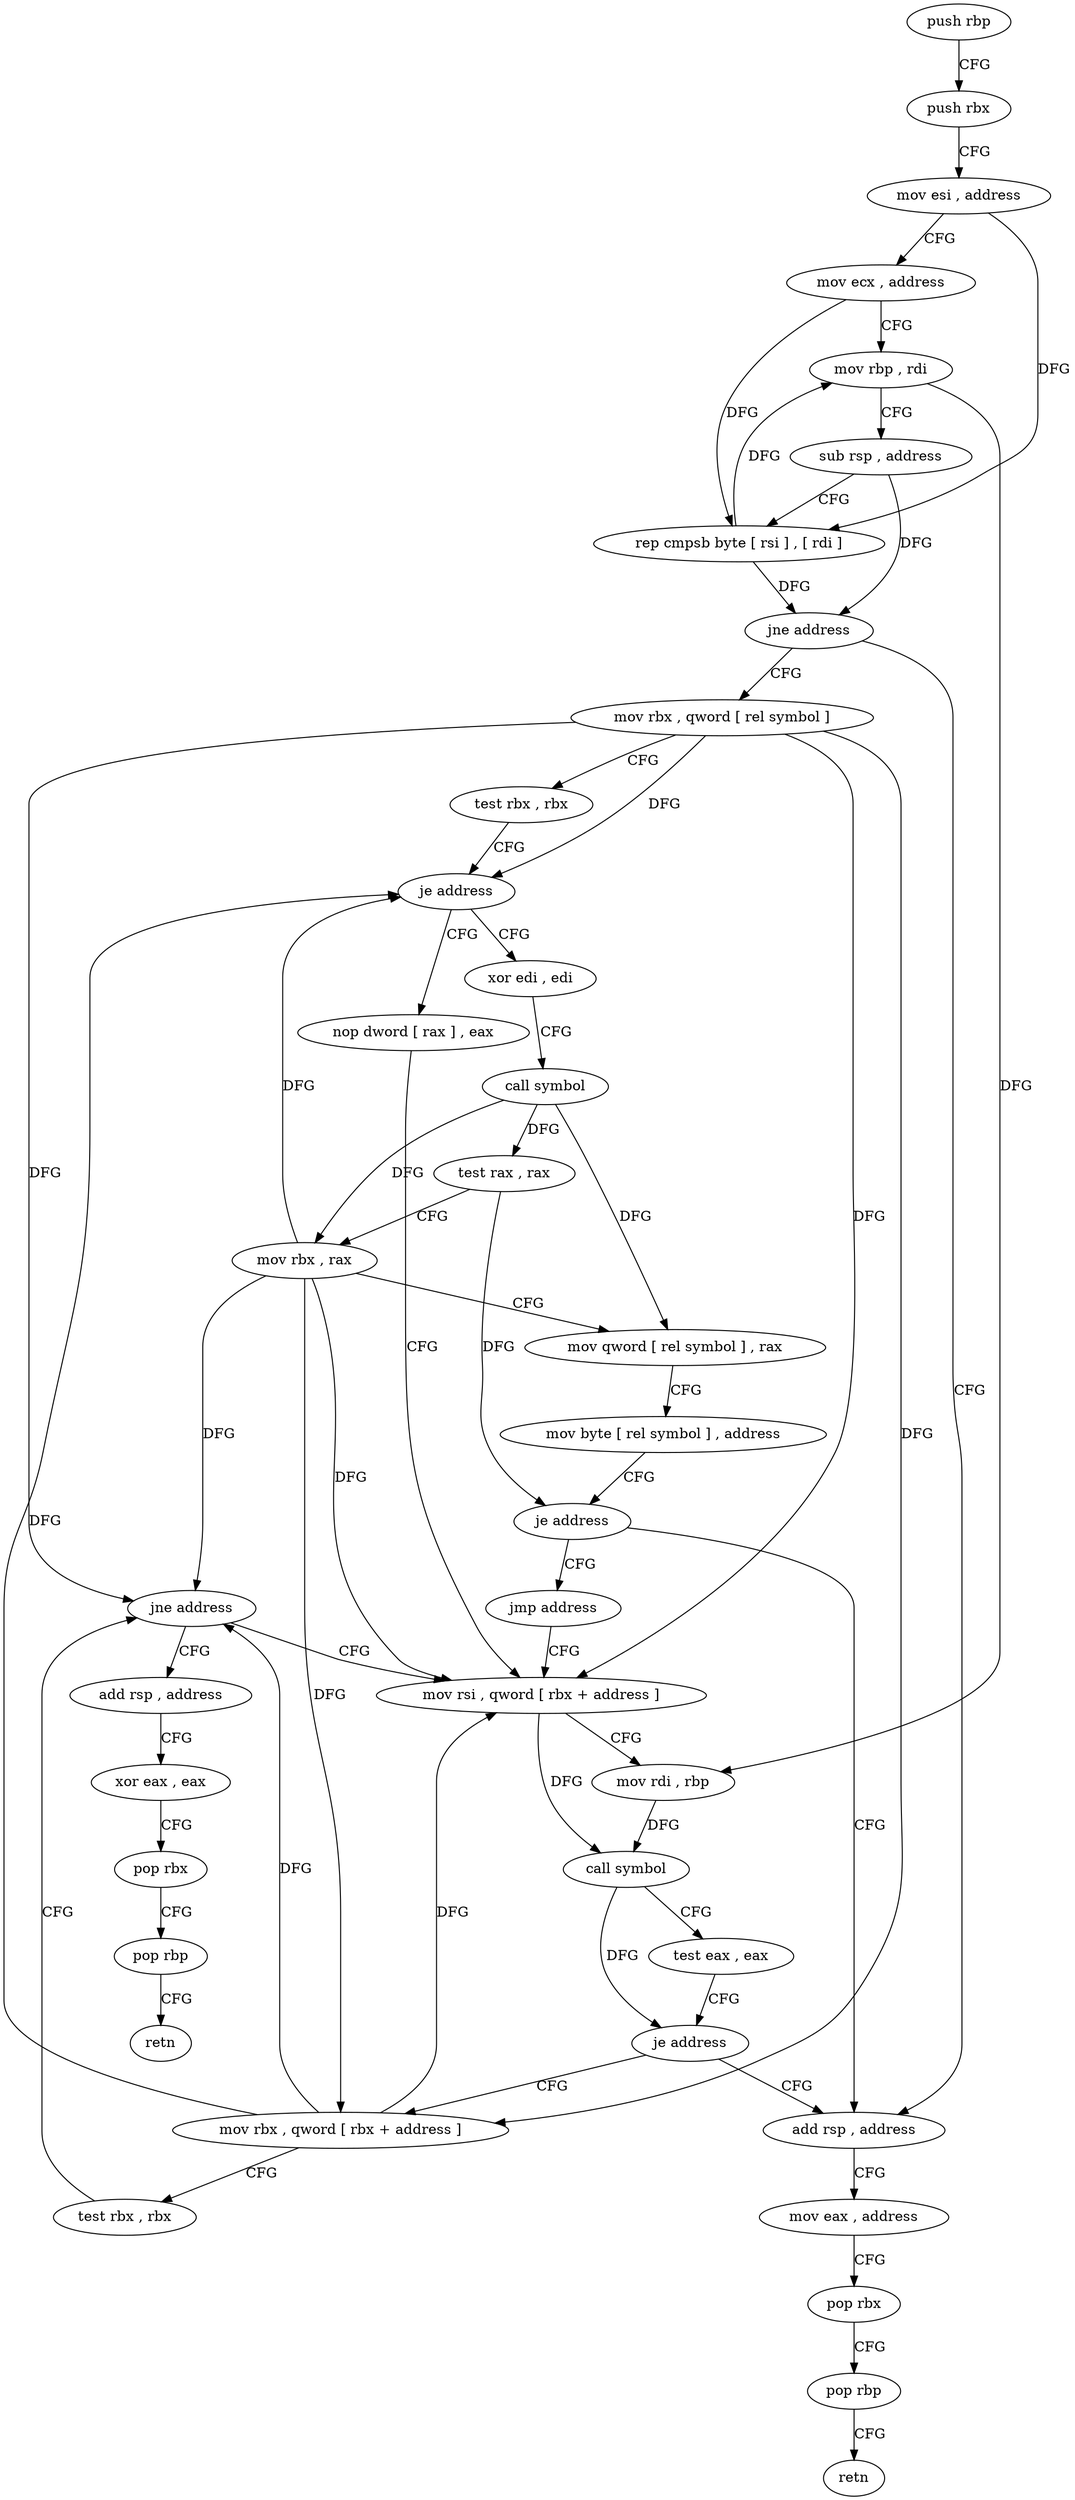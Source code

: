 digraph "func" {
"4258576" [label = "push rbp" ]
"4258577" [label = "push rbx" ]
"4258578" [label = "mov esi , address" ]
"4258583" [label = "mov ecx , address" ]
"4258588" [label = "mov rbp , rdi" ]
"4258591" [label = "sub rsp , address" ]
"4258595" [label = "rep cmpsb byte [ rsi ] , [ rdi ]" ]
"4258597" [label = "jne address" ]
"4258616" [label = "mov rbx , qword [ rel symbol ]" ]
"4258599" [label = "add rsp , address" ]
"4258623" [label = "test rbx , rbx" ]
"4258626" [label = "je address" ]
"4258672" [label = "xor edi , edi" ]
"4258628" [label = "nop dword [ rax ] , eax" ]
"4258603" [label = "mov eax , address" ]
"4258608" [label = "pop rbx" ]
"4258609" [label = "pop rbp" ]
"4258610" [label = "retn" ]
"4258674" [label = "call symbol" ]
"4258679" [label = "test rax , rax" ]
"4258682" [label = "mov rbx , rax" ]
"4258685" [label = "mov qword [ rel symbol ] , rax" ]
"4258692" [label = "mov byte [ rel symbol ] , address" ]
"4258699" [label = "je address" ]
"4258701" [label = "jmp address" ]
"4258632" [label = "mov rsi , qword [ rbx + address ]" ]
"4258648" [label = "mov rbx , qword [ rbx + address ]" ]
"4258652" [label = "test rbx , rbx" ]
"4258655" [label = "jne address" ]
"4258657" [label = "add rsp , address" ]
"4258636" [label = "mov rdi , rbp" ]
"4258639" [label = "call symbol" ]
"4258644" [label = "test eax , eax" ]
"4258646" [label = "je address" ]
"4258661" [label = "xor eax , eax" ]
"4258663" [label = "pop rbx" ]
"4258664" [label = "pop rbp" ]
"4258665" [label = "retn" ]
"4258576" -> "4258577" [ label = "CFG" ]
"4258577" -> "4258578" [ label = "CFG" ]
"4258578" -> "4258583" [ label = "CFG" ]
"4258578" -> "4258595" [ label = "DFG" ]
"4258583" -> "4258588" [ label = "CFG" ]
"4258583" -> "4258595" [ label = "DFG" ]
"4258588" -> "4258591" [ label = "CFG" ]
"4258588" -> "4258636" [ label = "DFG" ]
"4258591" -> "4258595" [ label = "CFG" ]
"4258591" -> "4258597" [ label = "DFG" ]
"4258595" -> "4258597" [ label = "DFG" ]
"4258595" -> "4258588" [ label = "DFG" ]
"4258597" -> "4258616" [ label = "CFG" ]
"4258597" -> "4258599" [ label = "CFG" ]
"4258616" -> "4258623" [ label = "CFG" ]
"4258616" -> "4258626" [ label = "DFG" ]
"4258616" -> "4258632" [ label = "DFG" ]
"4258616" -> "4258648" [ label = "DFG" ]
"4258616" -> "4258655" [ label = "DFG" ]
"4258599" -> "4258603" [ label = "CFG" ]
"4258623" -> "4258626" [ label = "CFG" ]
"4258626" -> "4258672" [ label = "CFG" ]
"4258626" -> "4258628" [ label = "CFG" ]
"4258672" -> "4258674" [ label = "CFG" ]
"4258628" -> "4258632" [ label = "CFG" ]
"4258603" -> "4258608" [ label = "CFG" ]
"4258608" -> "4258609" [ label = "CFG" ]
"4258609" -> "4258610" [ label = "CFG" ]
"4258674" -> "4258679" [ label = "DFG" ]
"4258674" -> "4258682" [ label = "DFG" ]
"4258674" -> "4258685" [ label = "DFG" ]
"4258679" -> "4258682" [ label = "CFG" ]
"4258679" -> "4258699" [ label = "DFG" ]
"4258682" -> "4258685" [ label = "CFG" ]
"4258682" -> "4258626" [ label = "DFG" ]
"4258682" -> "4258632" [ label = "DFG" ]
"4258682" -> "4258648" [ label = "DFG" ]
"4258682" -> "4258655" [ label = "DFG" ]
"4258685" -> "4258692" [ label = "CFG" ]
"4258692" -> "4258699" [ label = "CFG" ]
"4258699" -> "4258599" [ label = "CFG" ]
"4258699" -> "4258701" [ label = "CFG" ]
"4258701" -> "4258632" [ label = "CFG" ]
"4258632" -> "4258636" [ label = "CFG" ]
"4258632" -> "4258639" [ label = "DFG" ]
"4258648" -> "4258652" [ label = "CFG" ]
"4258648" -> "4258626" [ label = "DFG" ]
"4258648" -> "4258632" [ label = "DFG" ]
"4258648" -> "4258655" [ label = "DFG" ]
"4258652" -> "4258655" [ label = "CFG" ]
"4258655" -> "4258632" [ label = "CFG" ]
"4258655" -> "4258657" [ label = "CFG" ]
"4258657" -> "4258661" [ label = "CFG" ]
"4258636" -> "4258639" [ label = "DFG" ]
"4258639" -> "4258644" [ label = "CFG" ]
"4258639" -> "4258646" [ label = "DFG" ]
"4258644" -> "4258646" [ label = "CFG" ]
"4258646" -> "4258599" [ label = "CFG" ]
"4258646" -> "4258648" [ label = "CFG" ]
"4258661" -> "4258663" [ label = "CFG" ]
"4258663" -> "4258664" [ label = "CFG" ]
"4258664" -> "4258665" [ label = "CFG" ]
}
